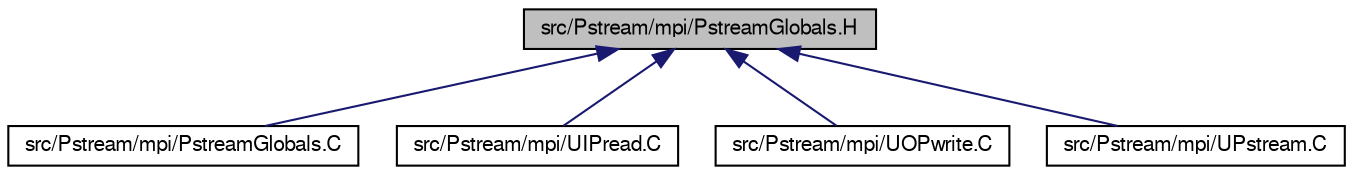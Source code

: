 digraph "src/Pstream/mpi/PstreamGlobals.H"
{
  bgcolor="transparent";
  edge [fontname="FreeSans",fontsize="10",labelfontname="FreeSans",labelfontsize="10"];
  node [fontname="FreeSans",fontsize="10",shape=record];
  Node1 [label="src/Pstream/mpi/PstreamGlobals.H",height=0.2,width=0.4,color="black", fillcolor="grey75", style="filled" fontcolor="black"];
  Node1 -> Node2 [dir="back",color="midnightblue",fontsize="10",style="solid",fontname="FreeSans"];
  Node2 [label="src/Pstream/mpi/PstreamGlobals.C",height=0.2,width=0.4,color="black",URL="$a08965.html"];
  Node1 -> Node3 [dir="back",color="midnightblue",fontsize="10",style="solid",fontname="FreeSans"];
  Node3 [label="src/Pstream/mpi/UIPread.C",height=0.2,width=0.4,color="black",URL="$a08960.html",tooltip="Read from UIPstream. "];
  Node1 -> Node4 [dir="back",color="midnightblue",fontsize="10",style="solid",fontname="FreeSans"];
  Node4 [label="src/Pstream/mpi/UOPwrite.C",height=0.2,width=0.4,color="black",URL="$a08962.html",tooltip="Write primitive and binary block from OPstream. "];
  Node1 -> Node5 [dir="back",color="midnightblue",fontsize="10",style="solid",fontname="FreeSans"];
  Node5 [label="src/Pstream/mpi/UPstream.C",height=0.2,width=0.4,color="black",URL="$a07344.html"];
}
